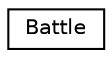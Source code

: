 digraph "Graphical Class Hierarchy"
{
 // LATEX_PDF_SIZE
  edge [fontname="Helvetica",fontsize="10",labelfontname="Helvetica",labelfontsize="10"];
  node [fontname="Helvetica",fontsize="10",shape=record];
  rankdir="LR";
  Node0 [label="Battle",height=0.2,width=0.4,color="black", fillcolor="white", style="filled",URL="$class_battle.html",tooltip=" "];
}
